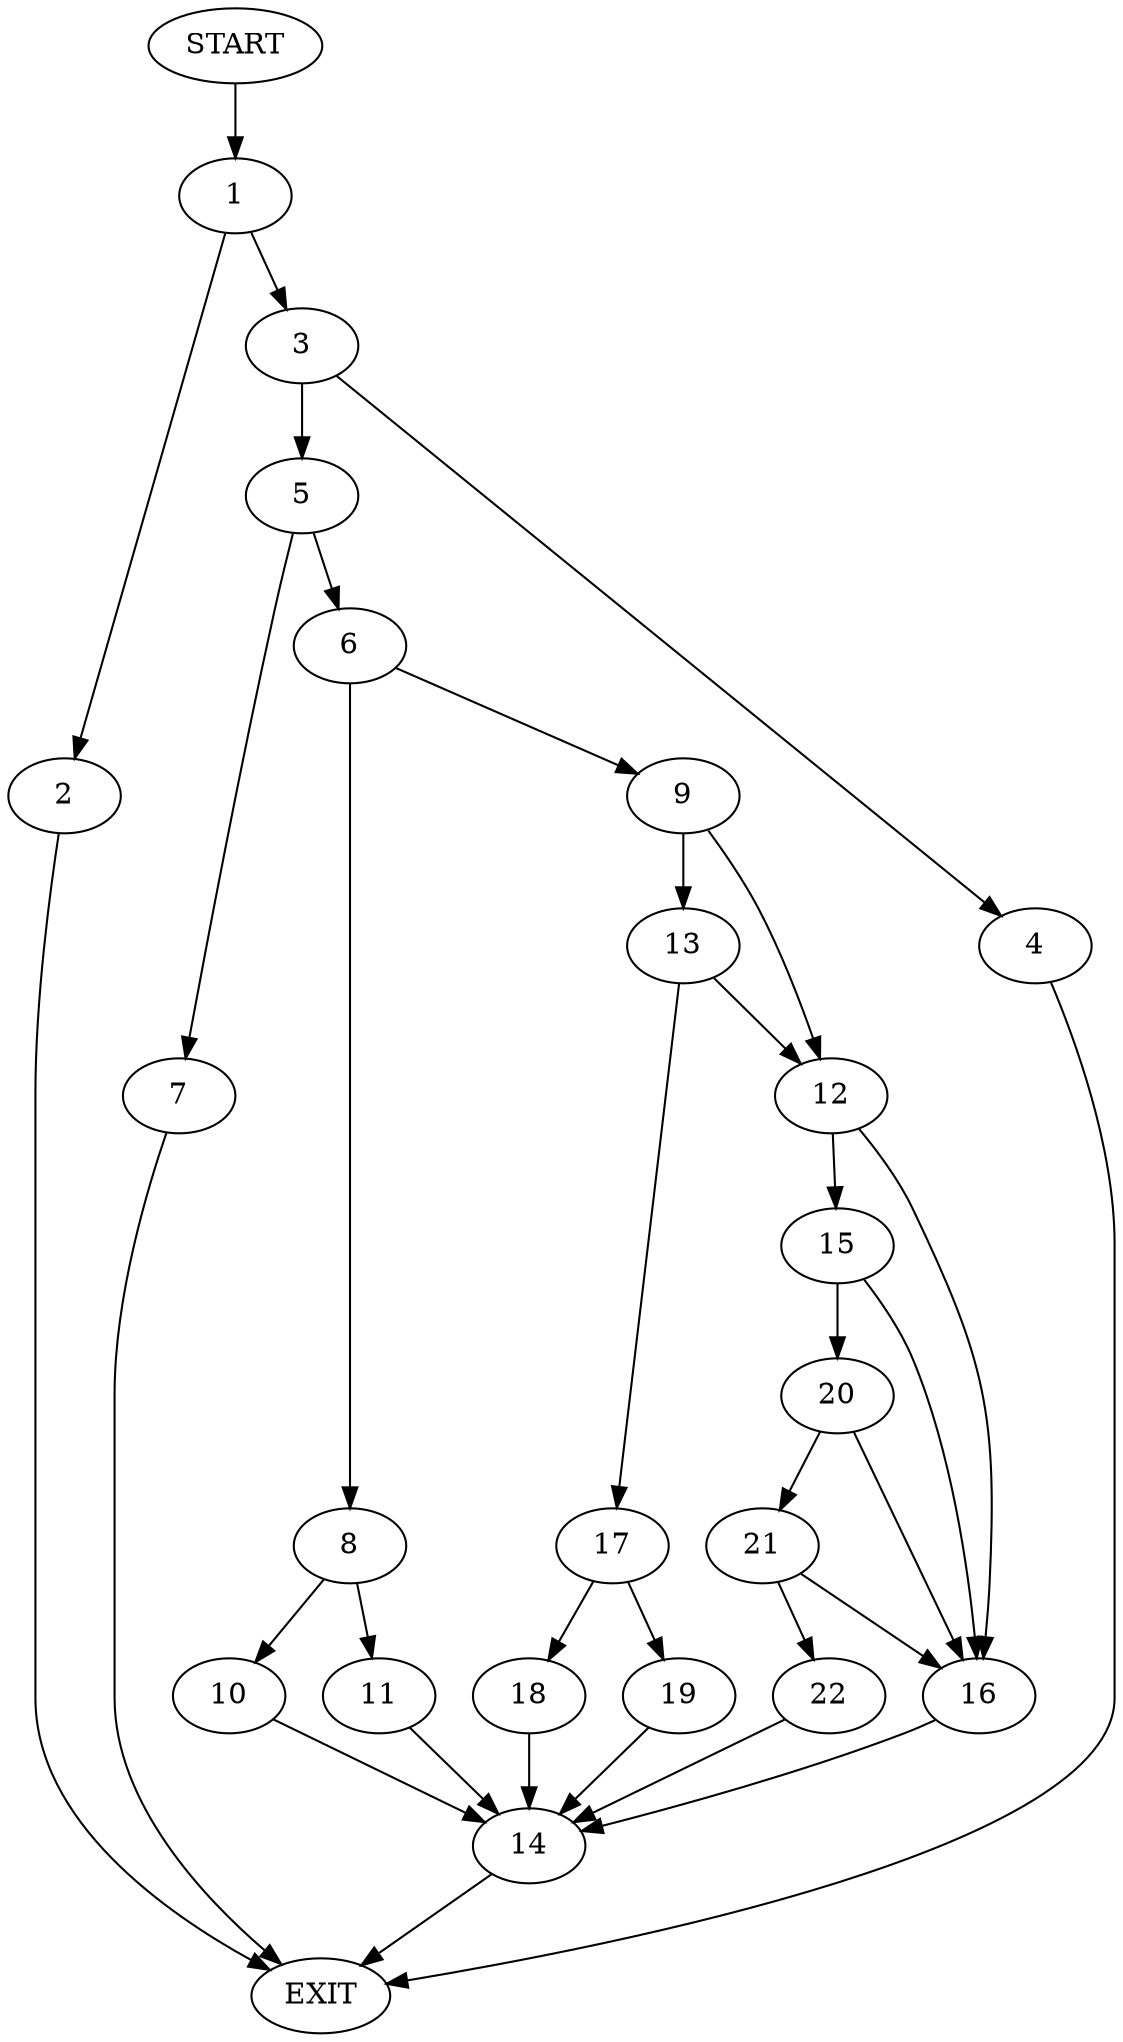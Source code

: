 digraph {
0 [label="START"]
23 [label="EXIT"]
0 -> 1
1 -> 2
1 -> 3
3 -> 4
3 -> 5
2 -> 23
5 -> 6
5 -> 7
4 -> 23
7 -> 23
6 -> 8
6 -> 9
8 -> 10
8 -> 11
9 -> 12
9 -> 13
10 -> 14
11 -> 14
14 -> 23
12 -> 15
12 -> 16
13 -> 12
13 -> 17
17 -> 18
17 -> 19
19 -> 14
18 -> 14
15 -> 16
15 -> 20
16 -> 14
20 -> 16
20 -> 21
21 -> 16
21 -> 22
22 -> 14
}
